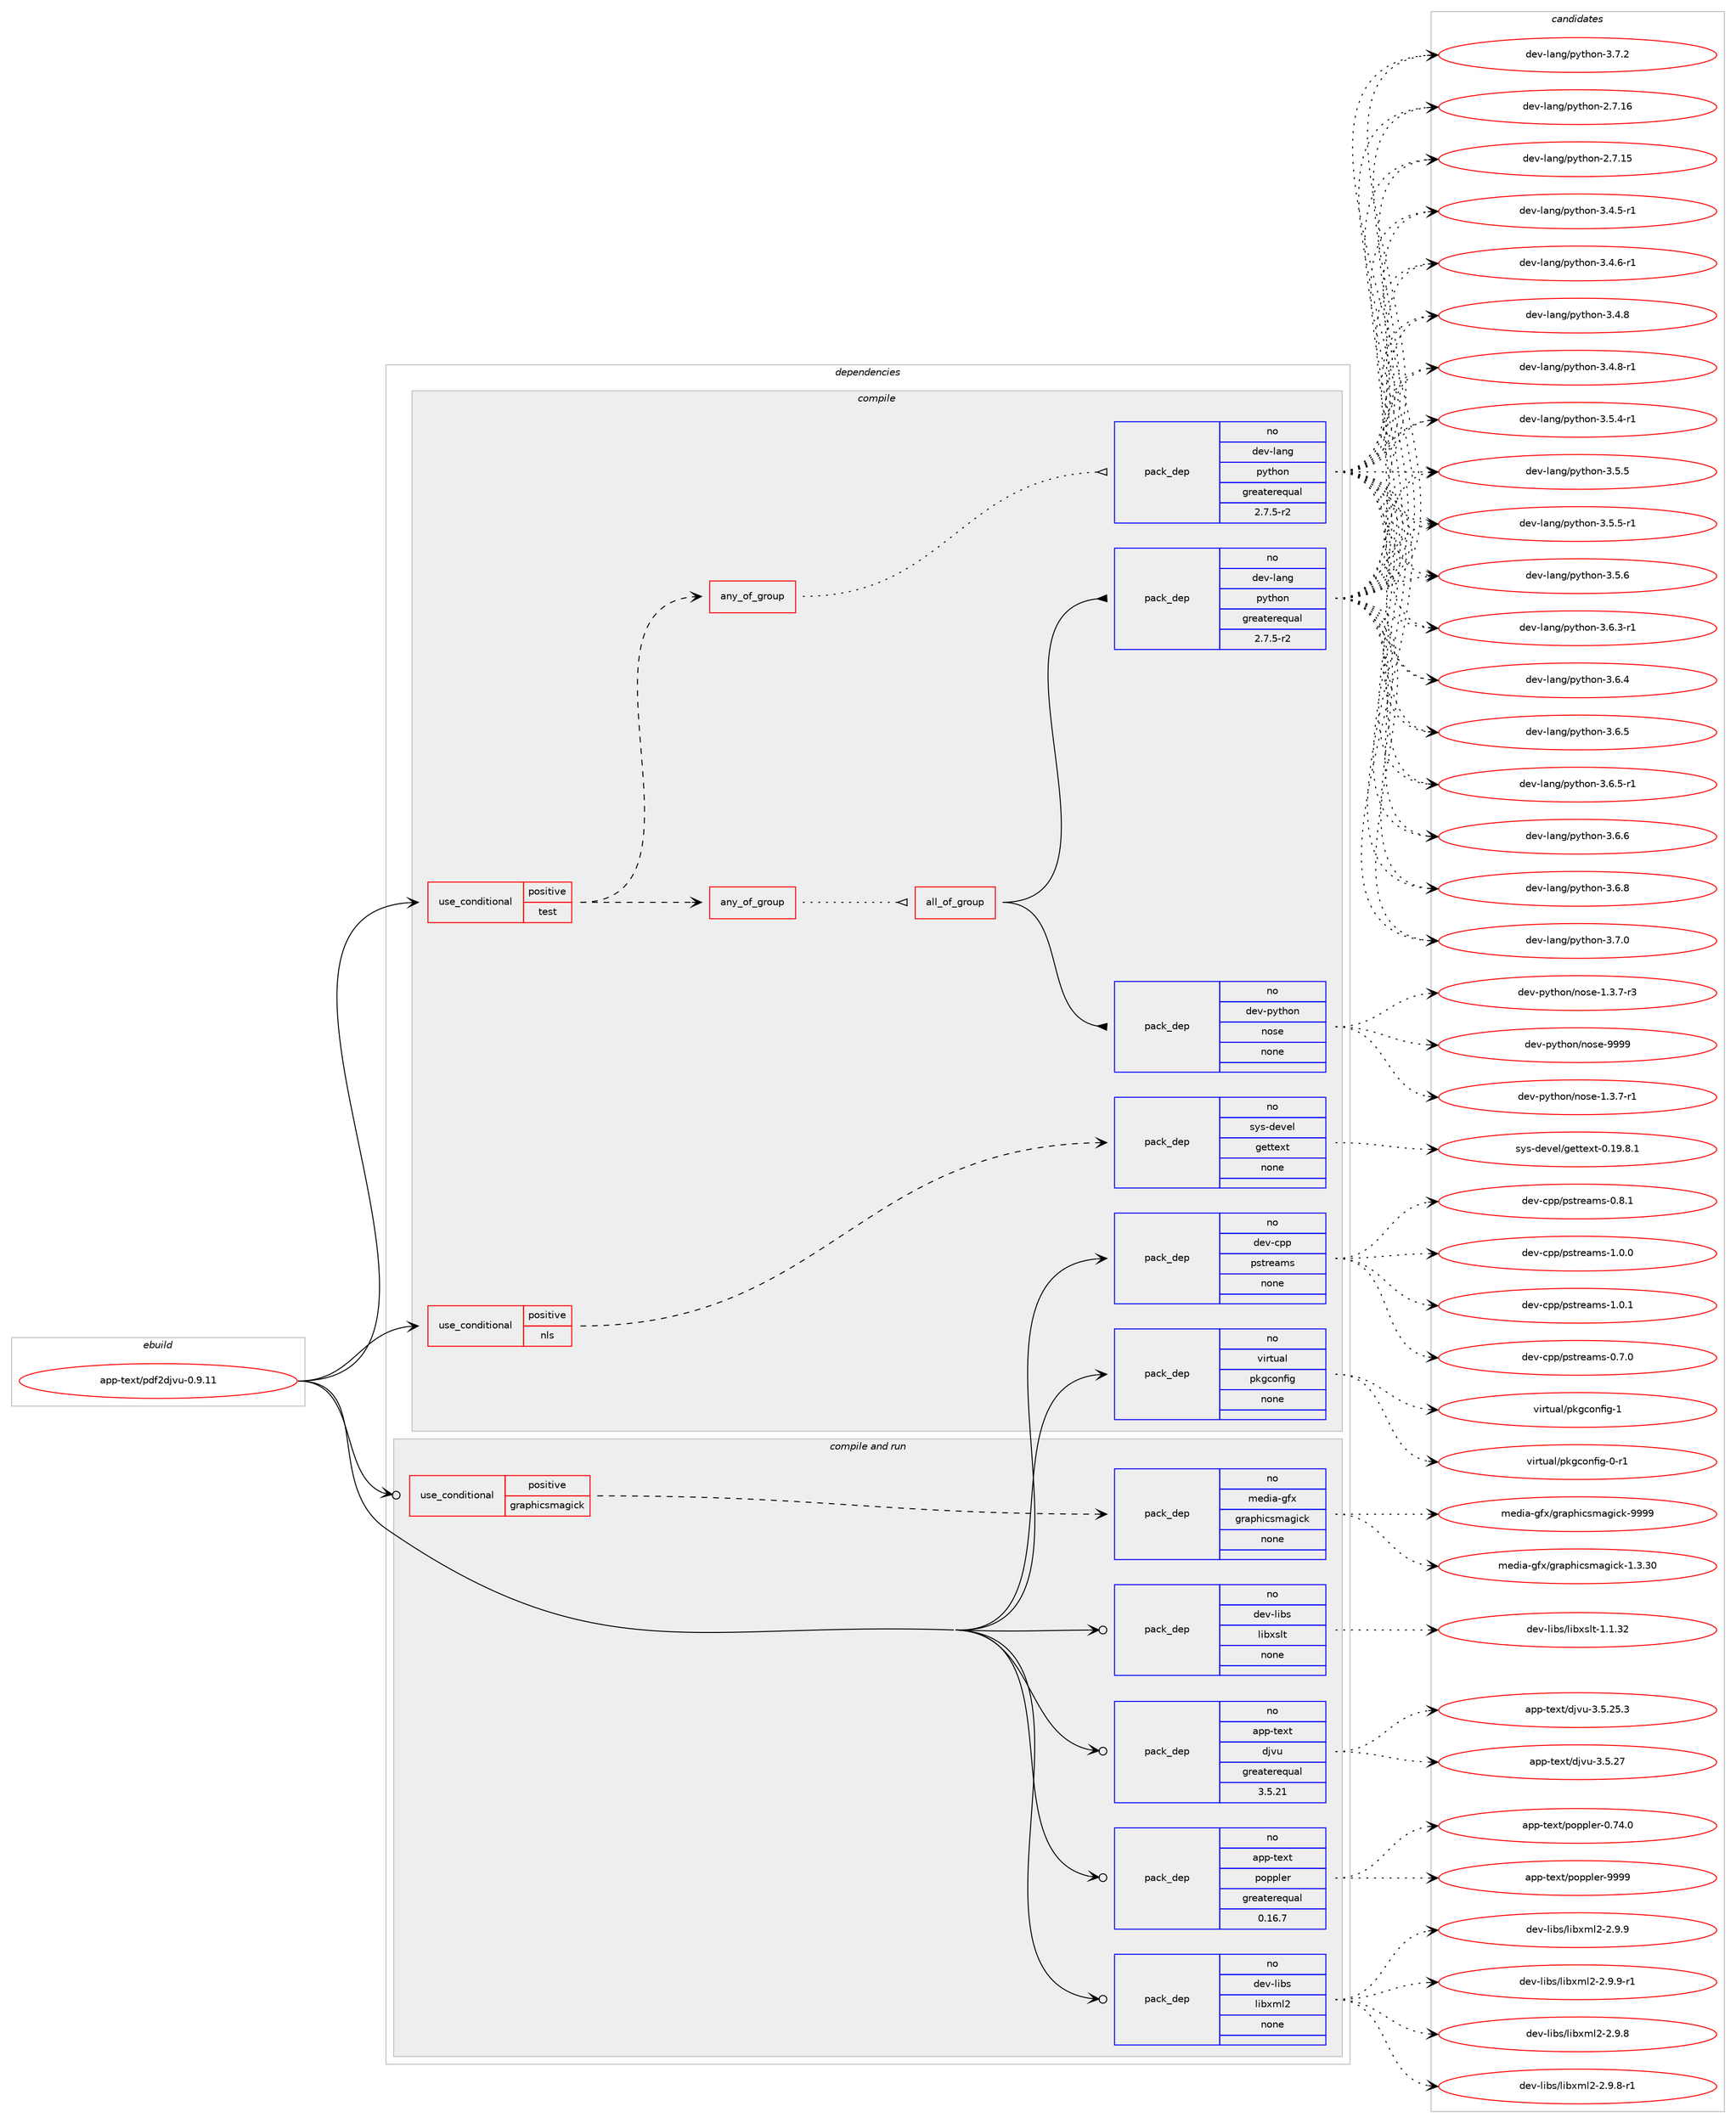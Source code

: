 digraph prolog {

# *************
# Graph options
# *************

newrank=true;
concentrate=true;
compound=true;
graph [rankdir=LR,fontname=Helvetica,fontsize=10,ranksep=1.5];#, ranksep=2.5, nodesep=0.2];
edge  [arrowhead=vee];
node  [fontname=Helvetica,fontsize=10];

# **********
# The ebuild
# **********

subgraph cluster_leftcol {
color=gray;
rank=same;
label=<<i>ebuild</i>>;
id [label="app-text/pdf2djvu-0.9.11", color=red, width=4, href="../app-text/pdf2djvu-0.9.11.svg"];
}

# ****************
# The dependencies
# ****************

subgraph cluster_midcol {
color=gray;
label=<<i>dependencies</i>>;
subgraph cluster_compile {
fillcolor="#eeeeee";
style=filled;
label=<<i>compile</i>>;
subgraph cond355842 {
dependency1311421 [label=<<TABLE BORDER="0" CELLBORDER="1" CELLSPACING="0" CELLPADDING="4"><TR><TD ROWSPAN="3" CELLPADDING="10">use_conditional</TD></TR><TR><TD>positive</TD></TR><TR><TD>nls</TD></TR></TABLE>>, shape=none, color=red];
subgraph pack935046 {
dependency1311422 [label=<<TABLE BORDER="0" CELLBORDER="1" CELLSPACING="0" CELLPADDING="4" WIDTH="220"><TR><TD ROWSPAN="6" CELLPADDING="30">pack_dep</TD></TR><TR><TD WIDTH="110">no</TD></TR><TR><TD>sys-devel</TD></TR><TR><TD>gettext</TD></TR><TR><TD>none</TD></TR><TR><TD></TD></TR></TABLE>>, shape=none, color=blue];
}
dependency1311421:e -> dependency1311422:w [weight=20,style="dashed",arrowhead="vee"];
}
id:e -> dependency1311421:w [weight=20,style="solid",arrowhead="vee"];
subgraph cond355843 {
dependency1311423 [label=<<TABLE BORDER="0" CELLBORDER="1" CELLSPACING="0" CELLPADDING="4"><TR><TD ROWSPAN="3" CELLPADDING="10">use_conditional</TD></TR><TR><TD>positive</TD></TR><TR><TD>test</TD></TR></TABLE>>, shape=none, color=red];
subgraph any19987 {
dependency1311424 [label=<<TABLE BORDER="0" CELLBORDER="1" CELLSPACING="0" CELLPADDING="4"><TR><TD CELLPADDING="10">any_of_group</TD></TR></TABLE>>, shape=none, color=red];subgraph pack935047 {
dependency1311425 [label=<<TABLE BORDER="0" CELLBORDER="1" CELLSPACING="0" CELLPADDING="4" WIDTH="220"><TR><TD ROWSPAN="6" CELLPADDING="30">pack_dep</TD></TR><TR><TD WIDTH="110">no</TD></TR><TR><TD>dev-lang</TD></TR><TR><TD>python</TD></TR><TR><TD>greaterequal</TD></TR><TR><TD>2.7.5-r2</TD></TR></TABLE>>, shape=none, color=blue];
}
dependency1311424:e -> dependency1311425:w [weight=20,style="dotted",arrowhead="oinv"];
}
dependency1311423:e -> dependency1311424:w [weight=20,style="dashed",arrowhead="vee"];
subgraph any19988 {
dependency1311426 [label=<<TABLE BORDER="0" CELLBORDER="1" CELLSPACING="0" CELLPADDING="4"><TR><TD CELLPADDING="10">any_of_group</TD></TR></TABLE>>, shape=none, color=red];subgraph all549 {
dependency1311427 [label=<<TABLE BORDER="0" CELLBORDER="1" CELLSPACING="0" CELLPADDING="4"><TR><TD CELLPADDING="10">all_of_group</TD></TR></TABLE>>, shape=none, color=red];subgraph pack935048 {
dependency1311428 [label=<<TABLE BORDER="0" CELLBORDER="1" CELLSPACING="0" CELLPADDING="4" WIDTH="220"><TR><TD ROWSPAN="6" CELLPADDING="30">pack_dep</TD></TR><TR><TD WIDTH="110">no</TD></TR><TR><TD>dev-lang</TD></TR><TR><TD>python</TD></TR><TR><TD>greaterequal</TD></TR><TR><TD>2.7.5-r2</TD></TR></TABLE>>, shape=none, color=blue];
}
dependency1311427:e -> dependency1311428:w [weight=20,style="solid",arrowhead="inv"];
subgraph pack935049 {
dependency1311429 [label=<<TABLE BORDER="0" CELLBORDER="1" CELLSPACING="0" CELLPADDING="4" WIDTH="220"><TR><TD ROWSPAN="6" CELLPADDING="30">pack_dep</TD></TR><TR><TD WIDTH="110">no</TD></TR><TR><TD>dev-python</TD></TR><TR><TD>nose</TD></TR><TR><TD>none</TD></TR><TR><TD></TD></TR></TABLE>>, shape=none, color=blue];
}
dependency1311427:e -> dependency1311429:w [weight=20,style="solid",arrowhead="inv"];
}
dependency1311426:e -> dependency1311427:w [weight=20,style="dotted",arrowhead="oinv"];
}
dependency1311423:e -> dependency1311426:w [weight=20,style="dashed",arrowhead="vee"];
}
id:e -> dependency1311423:w [weight=20,style="solid",arrowhead="vee"];
subgraph pack935050 {
dependency1311430 [label=<<TABLE BORDER="0" CELLBORDER="1" CELLSPACING="0" CELLPADDING="4" WIDTH="220"><TR><TD ROWSPAN="6" CELLPADDING="30">pack_dep</TD></TR><TR><TD WIDTH="110">no</TD></TR><TR><TD>dev-cpp</TD></TR><TR><TD>pstreams</TD></TR><TR><TD>none</TD></TR><TR><TD></TD></TR></TABLE>>, shape=none, color=blue];
}
id:e -> dependency1311430:w [weight=20,style="solid",arrowhead="vee"];
subgraph pack935051 {
dependency1311431 [label=<<TABLE BORDER="0" CELLBORDER="1" CELLSPACING="0" CELLPADDING="4" WIDTH="220"><TR><TD ROWSPAN="6" CELLPADDING="30">pack_dep</TD></TR><TR><TD WIDTH="110">no</TD></TR><TR><TD>virtual</TD></TR><TR><TD>pkgconfig</TD></TR><TR><TD>none</TD></TR><TR><TD></TD></TR></TABLE>>, shape=none, color=blue];
}
id:e -> dependency1311431:w [weight=20,style="solid",arrowhead="vee"];
}
subgraph cluster_compileandrun {
fillcolor="#eeeeee";
style=filled;
label=<<i>compile and run</i>>;
subgraph cond355844 {
dependency1311432 [label=<<TABLE BORDER="0" CELLBORDER="1" CELLSPACING="0" CELLPADDING="4"><TR><TD ROWSPAN="3" CELLPADDING="10">use_conditional</TD></TR><TR><TD>positive</TD></TR><TR><TD>graphicsmagick</TD></TR></TABLE>>, shape=none, color=red];
subgraph pack935052 {
dependency1311433 [label=<<TABLE BORDER="0" CELLBORDER="1" CELLSPACING="0" CELLPADDING="4" WIDTH="220"><TR><TD ROWSPAN="6" CELLPADDING="30">pack_dep</TD></TR><TR><TD WIDTH="110">no</TD></TR><TR><TD>media-gfx</TD></TR><TR><TD>graphicsmagick</TD></TR><TR><TD>none</TD></TR><TR><TD></TD></TR></TABLE>>, shape=none, color=blue];
}
dependency1311432:e -> dependency1311433:w [weight=20,style="dashed",arrowhead="vee"];
}
id:e -> dependency1311432:w [weight=20,style="solid",arrowhead="odotvee"];
subgraph pack935053 {
dependency1311434 [label=<<TABLE BORDER="0" CELLBORDER="1" CELLSPACING="0" CELLPADDING="4" WIDTH="220"><TR><TD ROWSPAN="6" CELLPADDING="30">pack_dep</TD></TR><TR><TD WIDTH="110">no</TD></TR><TR><TD>app-text</TD></TR><TR><TD>djvu</TD></TR><TR><TD>greaterequal</TD></TR><TR><TD>3.5.21</TD></TR></TABLE>>, shape=none, color=blue];
}
id:e -> dependency1311434:w [weight=20,style="solid",arrowhead="odotvee"];
subgraph pack935054 {
dependency1311435 [label=<<TABLE BORDER="0" CELLBORDER="1" CELLSPACING="0" CELLPADDING="4" WIDTH="220"><TR><TD ROWSPAN="6" CELLPADDING="30">pack_dep</TD></TR><TR><TD WIDTH="110">no</TD></TR><TR><TD>app-text</TD></TR><TR><TD>poppler</TD></TR><TR><TD>greaterequal</TD></TR><TR><TD>0.16.7</TD></TR></TABLE>>, shape=none, color=blue];
}
id:e -> dependency1311435:w [weight=20,style="solid",arrowhead="odotvee"];
subgraph pack935055 {
dependency1311436 [label=<<TABLE BORDER="0" CELLBORDER="1" CELLSPACING="0" CELLPADDING="4" WIDTH="220"><TR><TD ROWSPAN="6" CELLPADDING="30">pack_dep</TD></TR><TR><TD WIDTH="110">no</TD></TR><TR><TD>dev-libs</TD></TR><TR><TD>libxml2</TD></TR><TR><TD>none</TD></TR><TR><TD></TD></TR></TABLE>>, shape=none, color=blue];
}
id:e -> dependency1311436:w [weight=20,style="solid",arrowhead="odotvee"];
subgraph pack935056 {
dependency1311437 [label=<<TABLE BORDER="0" CELLBORDER="1" CELLSPACING="0" CELLPADDING="4" WIDTH="220"><TR><TD ROWSPAN="6" CELLPADDING="30">pack_dep</TD></TR><TR><TD WIDTH="110">no</TD></TR><TR><TD>dev-libs</TD></TR><TR><TD>libxslt</TD></TR><TR><TD>none</TD></TR><TR><TD></TD></TR></TABLE>>, shape=none, color=blue];
}
id:e -> dependency1311437:w [weight=20,style="solid",arrowhead="odotvee"];
}
subgraph cluster_run {
fillcolor="#eeeeee";
style=filled;
label=<<i>run</i>>;
}
}

# **************
# The candidates
# **************

subgraph cluster_choices {
rank=same;
color=gray;
label=<<i>candidates</i>>;

subgraph choice935046 {
color=black;
nodesep=1;
choice1151211154510010111810110847103101116116101120116454846495746564649 [label="sys-devel/gettext-0.19.8.1", color=red, width=4,href="../sys-devel/gettext-0.19.8.1.svg"];
dependency1311422:e -> choice1151211154510010111810110847103101116116101120116454846495746564649:w [style=dotted,weight="100"];
}
subgraph choice935047 {
color=black;
nodesep=1;
choice10010111845108971101034711212111610411111045504655464953 [label="dev-lang/python-2.7.15", color=red, width=4,href="../dev-lang/python-2.7.15.svg"];
choice10010111845108971101034711212111610411111045504655464954 [label="dev-lang/python-2.7.16", color=red, width=4,href="../dev-lang/python-2.7.16.svg"];
choice1001011184510897110103471121211161041111104551465246534511449 [label="dev-lang/python-3.4.5-r1", color=red, width=4,href="../dev-lang/python-3.4.5-r1.svg"];
choice1001011184510897110103471121211161041111104551465246544511449 [label="dev-lang/python-3.4.6-r1", color=red, width=4,href="../dev-lang/python-3.4.6-r1.svg"];
choice100101118451089711010347112121116104111110455146524656 [label="dev-lang/python-3.4.8", color=red, width=4,href="../dev-lang/python-3.4.8.svg"];
choice1001011184510897110103471121211161041111104551465246564511449 [label="dev-lang/python-3.4.8-r1", color=red, width=4,href="../dev-lang/python-3.4.8-r1.svg"];
choice1001011184510897110103471121211161041111104551465346524511449 [label="dev-lang/python-3.5.4-r1", color=red, width=4,href="../dev-lang/python-3.5.4-r1.svg"];
choice100101118451089711010347112121116104111110455146534653 [label="dev-lang/python-3.5.5", color=red, width=4,href="../dev-lang/python-3.5.5.svg"];
choice1001011184510897110103471121211161041111104551465346534511449 [label="dev-lang/python-3.5.5-r1", color=red, width=4,href="../dev-lang/python-3.5.5-r1.svg"];
choice100101118451089711010347112121116104111110455146534654 [label="dev-lang/python-3.5.6", color=red, width=4,href="../dev-lang/python-3.5.6.svg"];
choice1001011184510897110103471121211161041111104551465446514511449 [label="dev-lang/python-3.6.3-r1", color=red, width=4,href="../dev-lang/python-3.6.3-r1.svg"];
choice100101118451089711010347112121116104111110455146544652 [label="dev-lang/python-3.6.4", color=red, width=4,href="../dev-lang/python-3.6.4.svg"];
choice100101118451089711010347112121116104111110455146544653 [label="dev-lang/python-3.6.5", color=red, width=4,href="../dev-lang/python-3.6.5.svg"];
choice1001011184510897110103471121211161041111104551465446534511449 [label="dev-lang/python-3.6.5-r1", color=red, width=4,href="../dev-lang/python-3.6.5-r1.svg"];
choice100101118451089711010347112121116104111110455146544654 [label="dev-lang/python-3.6.6", color=red, width=4,href="../dev-lang/python-3.6.6.svg"];
choice100101118451089711010347112121116104111110455146544656 [label="dev-lang/python-3.6.8", color=red, width=4,href="../dev-lang/python-3.6.8.svg"];
choice100101118451089711010347112121116104111110455146554648 [label="dev-lang/python-3.7.0", color=red, width=4,href="../dev-lang/python-3.7.0.svg"];
choice100101118451089711010347112121116104111110455146554650 [label="dev-lang/python-3.7.2", color=red, width=4,href="../dev-lang/python-3.7.2.svg"];
dependency1311425:e -> choice10010111845108971101034711212111610411111045504655464953:w [style=dotted,weight="100"];
dependency1311425:e -> choice10010111845108971101034711212111610411111045504655464954:w [style=dotted,weight="100"];
dependency1311425:e -> choice1001011184510897110103471121211161041111104551465246534511449:w [style=dotted,weight="100"];
dependency1311425:e -> choice1001011184510897110103471121211161041111104551465246544511449:w [style=dotted,weight="100"];
dependency1311425:e -> choice100101118451089711010347112121116104111110455146524656:w [style=dotted,weight="100"];
dependency1311425:e -> choice1001011184510897110103471121211161041111104551465246564511449:w [style=dotted,weight="100"];
dependency1311425:e -> choice1001011184510897110103471121211161041111104551465346524511449:w [style=dotted,weight="100"];
dependency1311425:e -> choice100101118451089711010347112121116104111110455146534653:w [style=dotted,weight="100"];
dependency1311425:e -> choice1001011184510897110103471121211161041111104551465346534511449:w [style=dotted,weight="100"];
dependency1311425:e -> choice100101118451089711010347112121116104111110455146534654:w [style=dotted,weight="100"];
dependency1311425:e -> choice1001011184510897110103471121211161041111104551465446514511449:w [style=dotted,weight="100"];
dependency1311425:e -> choice100101118451089711010347112121116104111110455146544652:w [style=dotted,weight="100"];
dependency1311425:e -> choice100101118451089711010347112121116104111110455146544653:w [style=dotted,weight="100"];
dependency1311425:e -> choice1001011184510897110103471121211161041111104551465446534511449:w [style=dotted,weight="100"];
dependency1311425:e -> choice100101118451089711010347112121116104111110455146544654:w [style=dotted,weight="100"];
dependency1311425:e -> choice100101118451089711010347112121116104111110455146544656:w [style=dotted,weight="100"];
dependency1311425:e -> choice100101118451089711010347112121116104111110455146554648:w [style=dotted,weight="100"];
dependency1311425:e -> choice100101118451089711010347112121116104111110455146554650:w [style=dotted,weight="100"];
}
subgraph choice935048 {
color=black;
nodesep=1;
choice10010111845108971101034711212111610411111045504655464953 [label="dev-lang/python-2.7.15", color=red, width=4,href="../dev-lang/python-2.7.15.svg"];
choice10010111845108971101034711212111610411111045504655464954 [label="dev-lang/python-2.7.16", color=red, width=4,href="../dev-lang/python-2.7.16.svg"];
choice1001011184510897110103471121211161041111104551465246534511449 [label="dev-lang/python-3.4.5-r1", color=red, width=4,href="../dev-lang/python-3.4.5-r1.svg"];
choice1001011184510897110103471121211161041111104551465246544511449 [label="dev-lang/python-3.4.6-r1", color=red, width=4,href="../dev-lang/python-3.4.6-r1.svg"];
choice100101118451089711010347112121116104111110455146524656 [label="dev-lang/python-3.4.8", color=red, width=4,href="../dev-lang/python-3.4.8.svg"];
choice1001011184510897110103471121211161041111104551465246564511449 [label="dev-lang/python-3.4.8-r1", color=red, width=4,href="../dev-lang/python-3.4.8-r1.svg"];
choice1001011184510897110103471121211161041111104551465346524511449 [label="dev-lang/python-3.5.4-r1", color=red, width=4,href="../dev-lang/python-3.5.4-r1.svg"];
choice100101118451089711010347112121116104111110455146534653 [label="dev-lang/python-3.5.5", color=red, width=4,href="../dev-lang/python-3.5.5.svg"];
choice1001011184510897110103471121211161041111104551465346534511449 [label="dev-lang/python-3.5.5-r1", color=red, width=4,href="../dev-lang/python-3.5.5-r1.svg"];
choice100101118451089711010347112121116104111110455146534654 [label="dev-lang/python-3.5.6", color=red, width=4,href="../dev-lang/python-3.5.6.svg"];
choice1001011184510897110103471121211161041111104551465446514511449 [label="dev-lang/python-3.6.3-r1", color=red, width=4,href="../dev-lang/python-3.6.3-r1.svg"];
choice100101118451089711010347112121116104111110455146544652 [label="dev-lang/python-3.6.4", color=red, width=4,href="../dev-lang/python-3.6.4.svg"];
choice100101118451089711010347112121116104111110455146544653 [label="dev-lang/python-3.6.5", color=red, width=4,href="../dev-lang/python-3.6.5.svg"];
choice1001011184510897110103471121211161041111104551465446534511449 [label="dev-lang/python-3.6.5-r1", color=red, width=4,href="../dev-lang/python-3.6.5-r1.svg"];
choice100101118451089711010347112121116104111110455146544654 [label="dev-lang/python-3.6.6", color=red, width=4,href="../dev-lang/python-3.6.6.svg"];
choice100101118451089711010347112121116104111110455146544656 [label="dev-lang/python-3.6.8", color=red, width=4,href="../dev-lang/python-3.6.8.svg"];
choice100101118451089711010347112121116104111110455146554648 [label="dev-lang/python-3.7.0", color=red, width=4,href="../dev-lang/python-3.7.0.svg"];
choice100101118451089711010347112121116104111110455146554650 [label="dev-lang/python-3.7.2", color=red, width=4,href="../dev-lang/python-3.7.2.svg"];
dependency1311428:e -> choice10010111845108971101034711212111610411111045504655464953:w [style=dotted,weight="100"];
dependency1311428:e -> choice10010111845108971101034711212111610411111045504655464954:w [style=dotted,weight="100"];
dependency1311428:e -> choice1001011184510897110103471121211161041111104551465246534511449:w [style=dotted,weight="100"];
dependency1311428:e -> choice1001011184510897110103471121211161041111104551465246544511449:w [style=dotted,weight="100"];
dependency1311428:e -> choice100101118451089711010347112121116104111110455146524656:w [style=dotted,weight="100"];
dependency1311428:e -> choice1001011184510897110103471121211161041111104551465246564511449:w [style=dotted,weight="100"];
dependency1311428:e -> choice1001011184510897110103471121211161041111104551465346524511449:w [style=dotted,weight="100"];
dependency1311428:e -> choice100101118451089711010347112121116104111110455146534653:w [style=dotted,weight="100"];
dependency1311428:e -> choice1001011184510897110103471121211161041111104551465346534511449:w [style=dotted,weight="100"];
dependency1311428:e -> choice100101118451089711010347112121116104111110455146534654:w [style=dotted,weight="100"];
dependency1311428:e -> choice1001011184510897110103471121211161041111104551465446514511449:w [style=dotted,weight="100"];
dependency1311428:e -> choice100101118451089711010347112121116104111110455146544652:w [style=dotted,weight="100"];
dependency1311428:e -> choice100101118451089711010347112121116104111110455146544653:w [style=dotted,weight="100"];
dependency1311428:e -> choice1001011184510897110103471121211161041111104551465446534511449:w [style=dotted,weight="100"];
dependency1311428:e -> choice100101118451089711010347112121116104111110455146544654:w [style=dotted,weight="100"];
dependency1311428:e -> choice100101118451089711010347112121116104111110455146544656:w [style=dotted,weight="100"];
dependency1311428:e -> choice100101118451089711010347112121116104111110455146554648:w [style=dotted,weight="100"];
dependency1311428:e -> choice100101118451089711010347112121116104111110455146554650:w [style=dotted,weight="100"];
}
subgraph choice935049 {
color=black;
nodesep=1;
choice10010111845112121116104111110471101111151014549465146554511449 [label="dev-python/nose-1.3.7-r1", color=red, width=4,href="../dev-python/nose-1.3.7-r1.svg"];
choice10010111845112121116104111110471101111151014549465146554511451 [label="dev-python/nose-1.3.7-r3", color=red, width=4,href="../dev-python/nose-1.3.7-r3.svg"];
choice10010111845112121116104111110471101111151014557575757 [label="dev-python/nose-9999", color=red, width=4,href="../dev-python/nose-9999.svg"];
dependency1311429:e -> choice10010111845112121116104111110471101111151014549465146554511449:w [style=dotted,weight="100"];
dependency1311429:e -> choice10010111845112121116104111110471101111151014549465146554511451:w [style=dotted,weight="100"];
dependency1311429:e -> choice10010111845112121116104111110471101111151014557575757:w [style=dotted,weight="100"];
}
subgraph choice935050 {
color=black;
nodesep=1;
choice10010111845991121124711211511611410197109115454846554648 [label="dev-cpp/pstreams-0.7.0", color=red, width=4,href="../dev-cpp/pstreams-0.7.0.svg"];
choice10010111845991121124711211511611410197109115454846564649 [label="dev-cpp/pstreams-0.8.1", color=red, width=4,href="../dev-cpp/pstreams-0.8.1.svg"];
choice10010111845991121124711211511611410197109115454946484648 [label="dev-cpp/pstreams-1.0.0", color=red, width=4,href="../dev-cpp/pstreams-1.0.0.svg"];
choice10010111845991121124711211511611410197109115454946484649 [label="dev-cpp/pstreams-1.0.1", color=red, width=4,href="../dev-cpp/pstreams-1.0.1.svg"];
dependency1311430:e -> choice10010111845991121124711211511611410197109115454846554648:w [style=dotted,weight="100"];
dependency1311430:e -> choice10010111845991121124711211511611410197109115454846564649:w [style=dotted,weight="100"];
dependency1311430:e -> choice10010111845991121124711211511611410197109115454946484648:w [style=dotted,weight="100"];
dependency1311430:e -> choice10010111845991121124711211511611410197109115454946484649:w [style=dotted,weight="100"];
}
subgraph choice935051 {
color=black;
nodesep=1;
choice11810511411611797108471121071039911111010210510345484511449 [label="virtual/pkgconfig-0-r1", color=red, width=4,href="../virtual/pkgconfig-0-r1.svg"];
choice1181051141161179710847112107103991111101021051034549 [label="virtual/pkgconfig-1", color=red, width=4,href="../virtual/pkgconfig-1.svg"];
dependency1311431:e -> choice11810511411611797108471121071039911111010210510345484511449:w [style=dotted,weight="100"];
dependency1311431:e -> choice1181051141161179710847112107103991111101021051034549:w [style=dotted,weight="100"];
}
subgraph choice935052 {
color=black;
nodesep=1;
choice1091011001059745103102120471031149711210410599115109971031059910745494651465148 [label="media-gfx/graphicsmagick-1.3.30", color=red, width=4,href="../media-gfx/graphicsmagick-1.3.30.svg"];
choice109101100105974510310212047103114971121041059911510997103105991074557575757 [label="media-gfx/graphicsmagick-9999", color=red, width=4,href="../media-gfx/graphicsmagick-9999.svg"];
dependency1311433:e -> choice1091011001059745103102120471031149711210410599115109971031059910745494651465148:w [style=dotted,weight="100"];
dependency1311433:e -> choice109101100105974510310212047103114971121041059911510997103105991074557575757:w [style=dotted,weight="100"];
}
subgraph choice935053 {
color=black;
nodesep=1;
choice971121124511610112011647100106118117455146534650534651 [label="app-text/djvu-3.5.25.3", color=red, width=4,href="../app-text/djvu-3.5.25.3.svg"];
choice97112112451161011201164710010611811745514653465055 [label="app-text/djvu-3.5.27", color=red, width=4,href="../app-text/djvu-3.5.27.svg"];
dependency1311434:e -> choice971121124511610112011647100106118117455146534650534651:w [style=dotted,weight="100"];
dependency1311434:e -> choice97112112451161011201164710010611811745514653465055:w [style=dotted,weight="100"];
}
subgraph choice935054 {
color=black;
nodesep=1;
choice97112112451161011201164711211111211210810111445484655524648 [label="app-text/poppler-0.74.0", color=red, width=4,href="../app-text/poppler-0.74.0.svg"];
choice9711211245116101120116471121111121121081011144557575757 [label="app-text/poppler-9999", color=red, width=4,href="../app-text/poppler-9999.svg"];
dependency1311435:e -> choice97112112451161011201164711211111211210810111445484655524648:w [style=dotted,weight="100"];
dependency1311435:e -> choice9711211245116101120116471121111121121081011144557575757:w [style=dotted,weight="100"];
}
subgraph choice935055 {
color=black;
nodesep=1;
choice1001011184510810598115471081059812010910850455046574656 [label="dev-libs/libxml2-2.9.8", color=red, width=4,href="../dev-libs/libxml2-2.9.8.svg"];
choice10010111845108105981154710810598120109108504550465746564511449 [label="dev-libs/libxml2-2.9.8-r1", color=red, width=4,href="../dev-libs/libxml2-2.9.8-r1.svg"];
choice1001011184510810598115471081059812010910850455046574657 [label="dev-libs/libxml2-2.9.9", color=red, width=4,href="../dev-libs/libxml2-2.9.9.svg"];
choice10010111845108105981154710810598120109108504550465746574511449 [label="dev-libs/libxml2-2.9.9-r1", color=red, width=4,href="../dev-libs/libxml2-2.9.9-r1.svg"];
dependency1311436:e -> choice1001011184510810598115471081059812010910850455046574656:w [style=dotted,weight="100"];
dependency1311436:e -> choice10010111845108105981154710810598120109108504550465746564511449:w [style=dotted,weight="100"];
dependency1311436:e -> choice1001011184510810598115471081059812010910850455046574657:w [style=dotted,weight="100"];
dependency1311436:e -> choice10010111845108105981154710810598120109108504550465746574511449:w [style=dotted,weight="100"];
}
subgraph choice935056 {
color=black;
nodesep=1;
choice1001011184510810598115471081059812011510811645494649465150 [label="dev-libs/libxslt-1.1.32", color=red, width=4,href="../dev-libs/libxslt-1.1.32.svg"];
dependency1311437:e -> choice1001011184510810598115471081059812011510811645494649465150:w [style=dotted,weight="100"];
}
}

}
